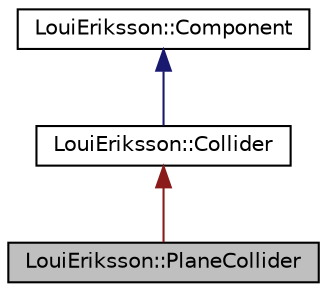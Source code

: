 digraph "LouiEriksson::PlaneCollider"
{
 // LATEX_PDF_SIZE
  edge [fontname="Helvetica",fontsize="10",labelfontname="Helvetica",labelfontsize="10"];
  node [fontname="Helvetica",fontsize="10",shape=record];
  Node1 [label="LouiEriksson::PlaneCollider",height=0.2,width=0.4,color="black", fillcolor="grey75", style="filled", fontcolor="black",tooltip=" "];
  Node2 -> Node1 [dir="back",color="firebrick4",fontsize="10",style="solid"];
  Node2 [label="LouiEriksson::Collider",height=0.2,width=0.4,color="black", fillcolor="white", style="filled",URL="$class_loui_eriksson_1_1_collider.html",tooltip=" "];
  Node3 -> Node2 [dir="back",color="midnightblue",fontsize="10",style="solid"];
  Node3 [label="LouiEriksson::Component",height=0.2,width=0.4,color="black", fillcolor="white", style="filled",URL="$class_loui_eriksson_1_1_component.html",tooltip="Represents a Component which can be attached to a GameObject."];
}
